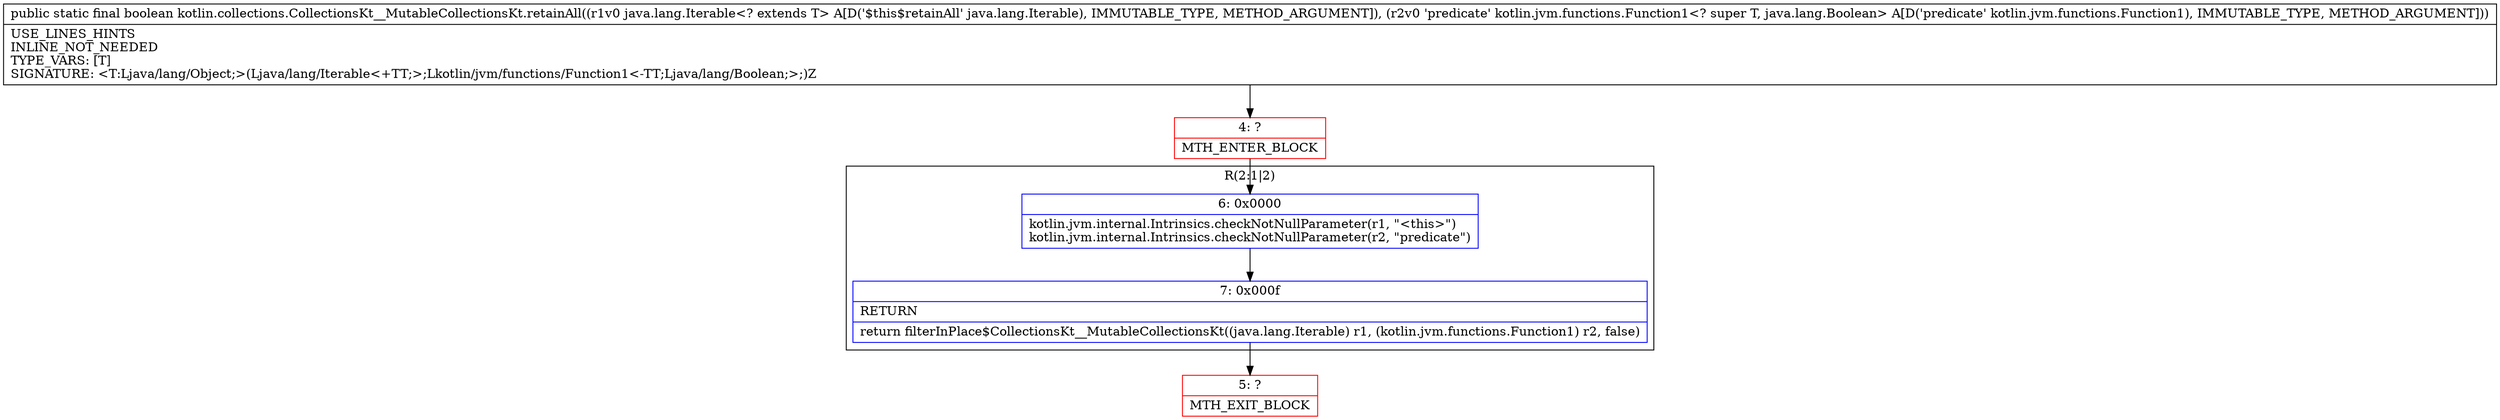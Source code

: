 digraph "CFG forkotlin.collections.CollectionsKt__MutableCollectionsKt.retainAll(Ljava\/lang\/Iterable;Lkotlin\/jvm\/functions\/Function1;)Z" {
subgraph cluster_Region_215992854 {
label = "R(2:1|2)";
node [shape=record,color=blue];
Node_6 [shape=record,label="{6\:\ 0x0000|kotlin.jvm.internal.Intrinsics.checkNotNullParameter(r1, \"\<this\>\")\lkotlin.jvm.internal.Intrinsics.checkNotNullParameter(r2, \"predicate\")\l}"];
Node_7 [shape=record,label="{7\:\ 0x000f|RETURN\l|return filterInPlace$CollectionsKt__MutableCollectionsKt((java.lang.Iterable) r1, (kotlin.jvm.functions.Function1) r2, false)\l}"];
}
Node_4 [shape=record,color=red,label="{4\:\ ?|MTH_ENTER_BLOCK\l}"];
Node_5 [shape=record,color=red,label="{5\:\ ?|MTH_EXIT_BLOCK\l}"];
MethodNode[shape=record,label="{public static final boolean kotlin.collections.CollectionsKt__MutableCollectionsKt.retainAll((r1v0 java.lang.Iterable\<? extends T\> A[D('$this$retainAll' java.lang.Iterable), IMMUTABLE_TYPE, METHOD_ARGUMENT]), (r2v0 'predicate' kotlin.jvm.functions.Function1\<? super T, java.lang.Boolean\> A[D('predicate' kotlin.jvm.functions.Function1), IMMUTABLE_TYPE, METHOD_ARGUMENT]))  | USE_LINES_HINTS\lINLINE_NOT_NEEDED\lTYPE_VARS: [T]\lSIGNATURE: \<T:Ljava\/lang\/Object;\>(Ljava\/lang\/Iterable\<+TT;\>;Lkotlin\/jvm\/functions\/Function1\<\-TT;Ljava\/lang\/Boolean;\>;)Z\l}"];
MethodNode -> Node_4;Node_6 -> Node_7;
Node_7 -> Node_5;
Node_4 -> Node_6;
}

